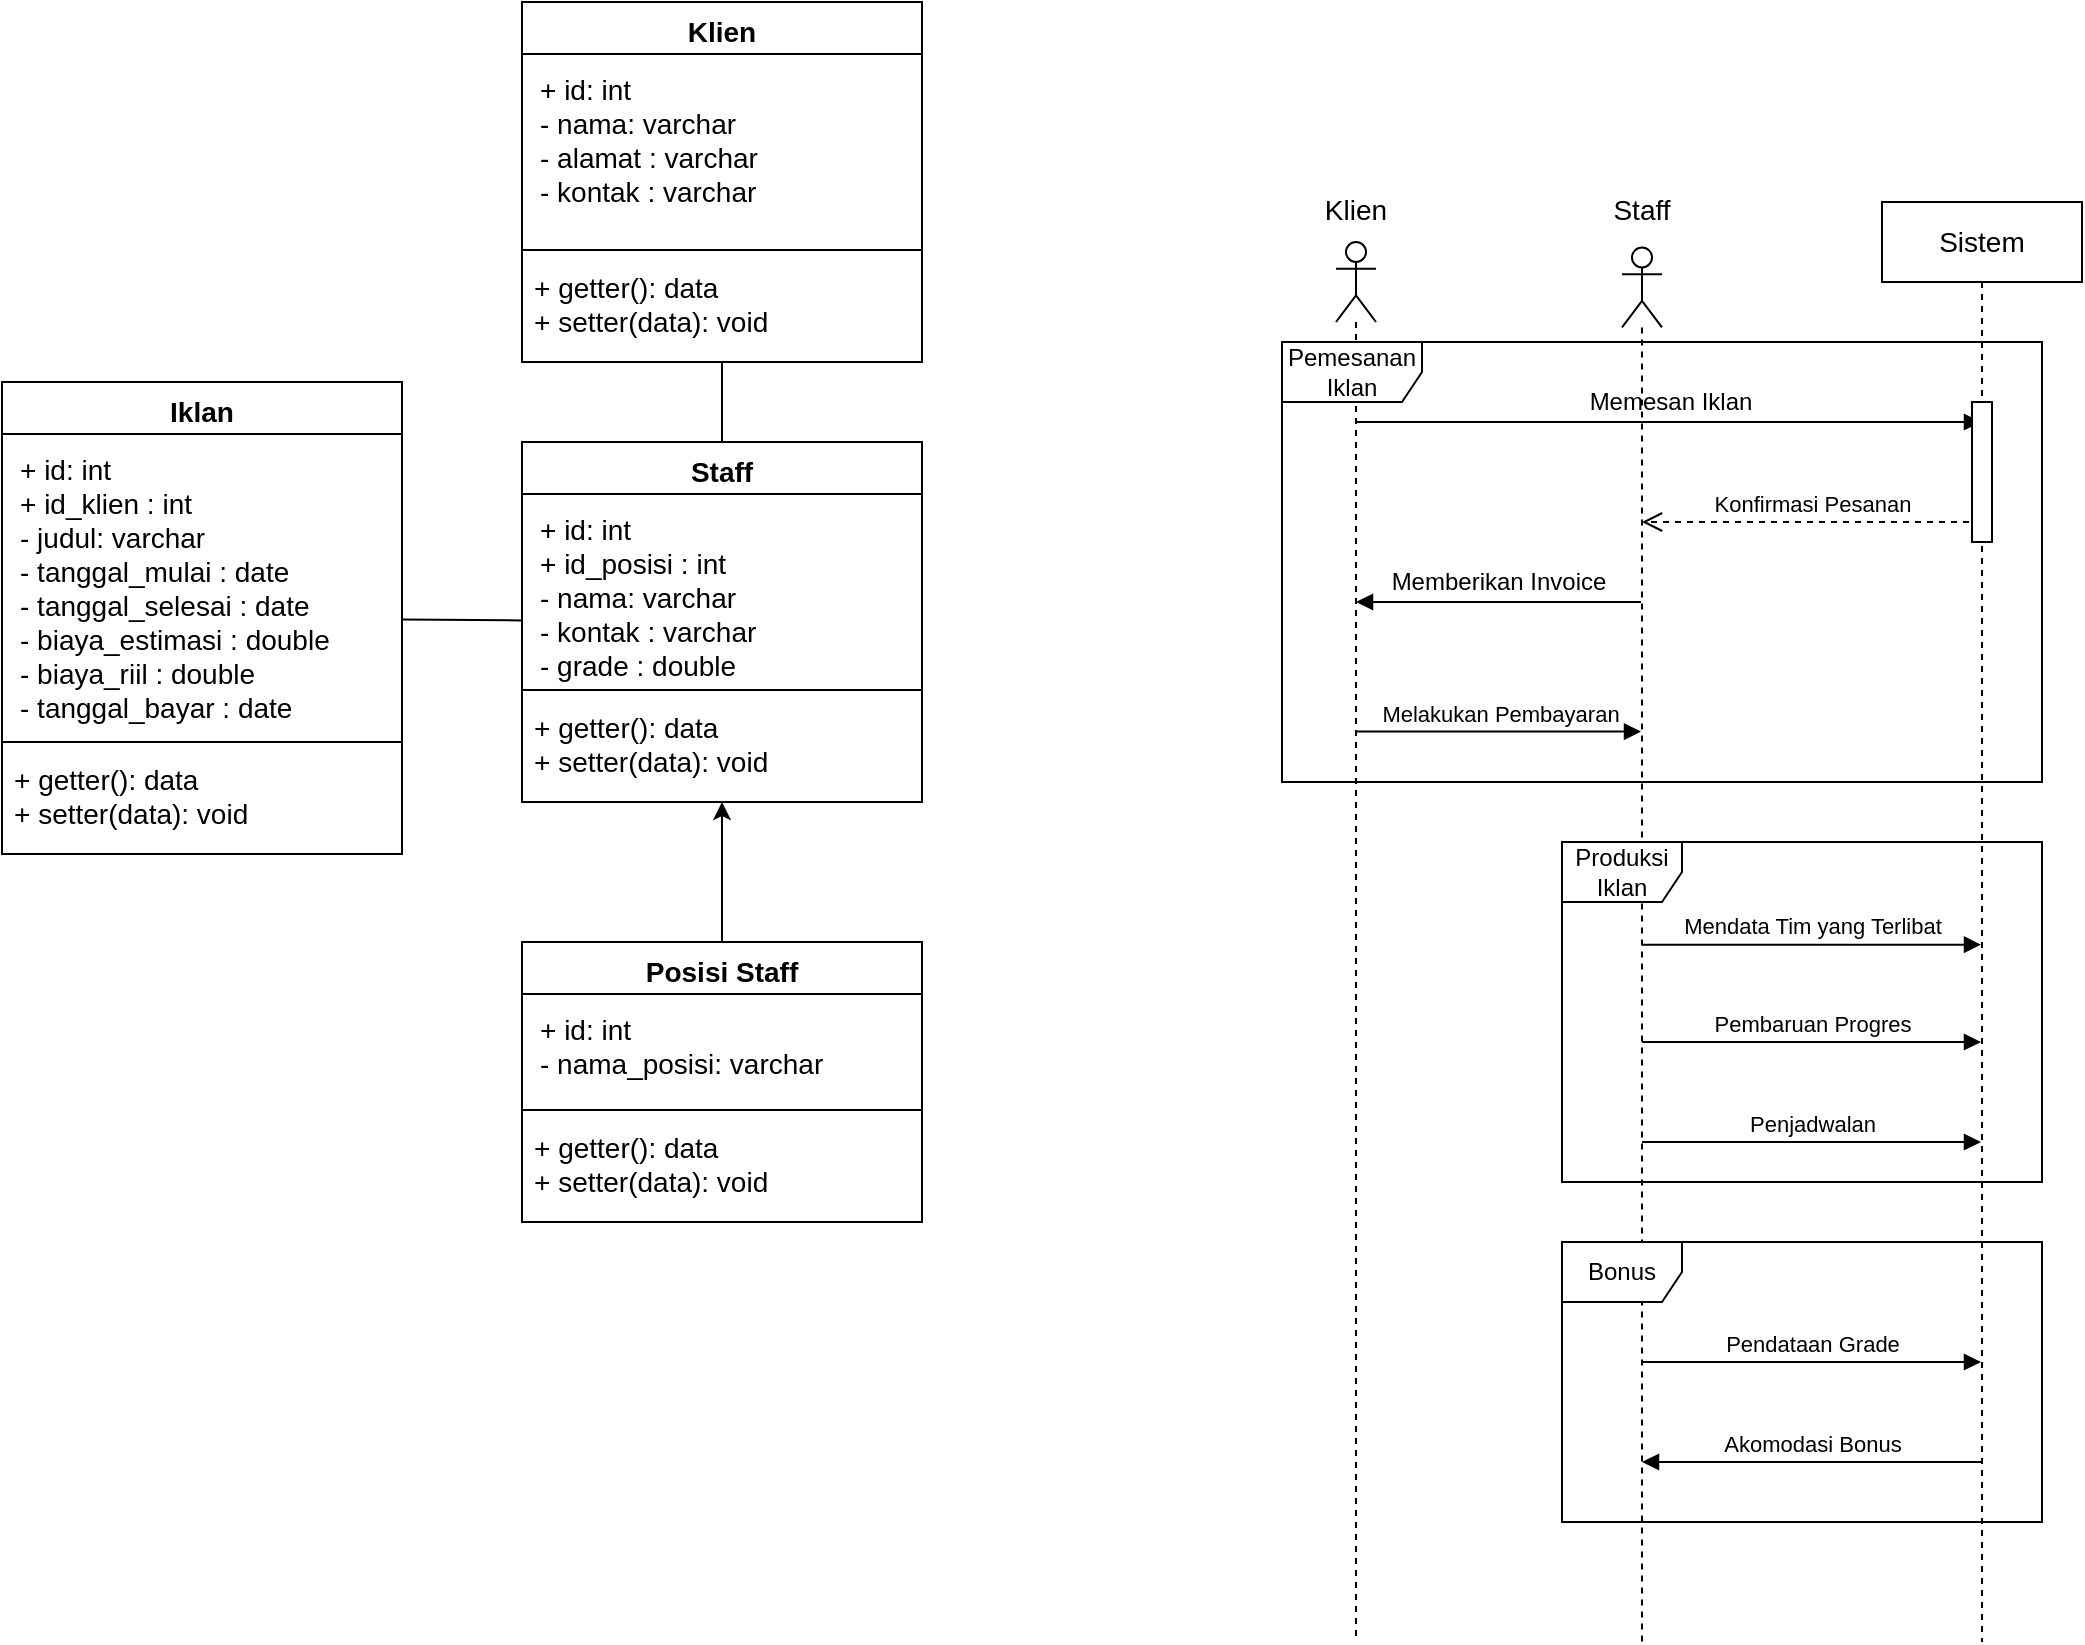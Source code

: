 <mxfile version="17.1.4" type="github">
  <diagram id="C5RBs43oDa-KdzZeNtuy" name="Page-1">
    <mxGraphModel dx="800" dy="432" grid="1" gridSize="10" guides="1" tooltips="1" connect="1" arrows="1" fold="1" page="1" pageScale="1" pageWidth="827" pageHeight="1169" math="0" shadow="0">
      <root>
        <mxCell id="WIyWlLk6GJQsqaUBKTNV-0" />
        <mxCell id="WIyWlLk6GJQsqaUBKTNV-1" parent="WIyWlLk6GJQsqaUBKTNV-0" />
        <mxCell id="s0EepXa069mjVDkJH46W-5" value="Klien" style="swimlane;fontStyle=1;align=center;verticalAlign=top;childLayout=stackLayout;horizontal=1;startSize=26;horizontalStack=0;resizeParent=1;resizeParentMax=0;resizeLast=0;collapsible=1;marginBottom=0;fontSize=14;" parent="WIyWlLk6GJQsqaUBKTNV-1" vertex="1">
          <mxGeometry x="380" y="20" width="200" height="180" as="geometry">
            <mxRectangle x="120" y="470" width="100" height="26" as="alternateBounds" />
          </mxGeometry>
        </mxCell>
        <mxCell id="s0EepXa069mjVDkJH46W-6" value="+ id: int&#xa;- nama: varchar&#xa;- alamat : varchar &#xa;- kontak : varchar" style="text;strokeColor=none;fillColor=none;align=left;verticalAlign=top;spacingLeft=4;spacingRight=4;overflow=hidden;rotatable=0;points=[[0,0.5],[1,0.5]];portConstraint=eastwest;fontSize=14;spacing=5;spacingTop=0;spacingBottom=0;" parent="s0EepXa069mjVDkJH46W-5" vertex="1">
          <mxGeometry y="26" width="200" height="94" as="geometry" />
        </mxCell>
        <mxCell id="s0EepXa069mjVDkJH46W-7" value="" style="line;strokeWidth=1;fillColor=none;align=left;verticalAlign=middle;spacingTop=-1;spacingLeft=3;spacingRight=3;rotatable=0;labelPosition=right;points=[];portConstraint=eastwest;" parent="s0EepXa069mjVDkJH46W-5" vertex="1">
          <mxGeometry y="120" width="200" height="8" as="geometry" />
        </mxCell>
        <mxCell id="s0EepXa069mjVDkJH46W-8" value="+ getter(): data&#xa;+ setter(data): void" style="text;strokeColor=none;fillColor=none;align=left;verticalAlign=top;spacingLeft=4;spacingRight=4;overflow=hidden;rotatable=0;points=[[0,0.5],[1,0.5]];portConstraint=eastwest;fontSize=14;fontStyle=0" parent="s0EepXa069mjVDkJH46W-5" vertex="1">
          <mxGeometry y="128" width="200" height="52" as="geometry" />
        </mxCell>
        <mxCell id="s0EepXa069mjVDkJH46W-9" value="Staff" style="swimlane;fontStyle=1;align=center;verticalAlign=top;childLayout=stackLayout;horizontal=1;startSize=26;horizontalStack=0;resizeParent=1;resizeParentMax=0;resizeLast=0;collapsible=1;marginBottom=0;fontSize=14;" parent="WIyWlLk6GJQsqaUBKTNV-1" vertex="1">
          <mxGeometry x="380" y="240" width="200" height="180" as="geometry">
            <mxRectangle x="460" y="340" width="100" height="26" as="alternateBounds" />
          </mxGeometry>
        </mxCell>
        <mxCell id="s0EepXa069mjVDkJH46W-10" value="+ id: int&#xa;+ id_posisi : int &#xa;- nama: varchar&#xa;- kontak : varchar&#xa;- grade : double" style="text;strokeColor=none;fillColor=none;align=left;verticalAlign=top;spacingLeft=4;spacingRight=4;overflow=hidden;rotatable=0;points=[[0,0.5],[1,0.5]];portConstraint=eastwest;fontSize=14;spacing=5;spacingTop=0;spacingBottom=0;" parent="s0EepXa069mjVDkJH46W-9" vertex="1">
          <mxGeometry y="26" width="200" height="94" as="geometry" />
        </mxCell>
        <mxCell id="s0EepXa069mjVDkJH46W-11" value="" style="line;strokeWidth=1;fillColor=none;align=left;verticalAlign=middle;spacingTop=-1;spacingLeft=3;spacingRight=3;rotatable=0;labelPosition=right;points=[];portConstraint=eastwest;" parent="s0EepXa069mjVDkJH46W-9" vertex="1">
          <mxGeometry y="120" width="200" height="8" as="geometry" />
        </mxCell>
        <mxCell id="s0EepXa069mjVDkJH46W-12" value="+ getter(): data&#xa;+ setter(data): void" style="text;strokeColor=none;fillColor=none;align=left;verticalAlign=top;spacingLeft=4;spacingRight=4;overflow=hidden;rotatable=0;points=[[0,0.5],[1,0.5]];portConstraint=eastwest;fontSize=14;fontStyle=0" parent="s0EepXa069mjVDkJH46W-9" vertex="1">
          <mxGeometry y="128" width="200" height="52" as="geometry" />
        </mxCell>
        <mxCell id="s0EepXa069mjVDkJH46W-13" value="Posisi Staff" style="swimlane;fontStyle=1;align=center;verticalAlign=top;childLayout=stackLayout;horizontal=1;startSize=26;horizontalStack=0;resizeParent=1;resizeParentMax=0;resizeLast=0;collapsible=1;marginBottom=0;fontSize=14;" parent="WIyWlLk6GJQsqaUBKTNV-1" vertex="1">
          <mxGeometry x="380" y="490" width="200" height="140" as="geometry">
            <mxRectangle x="440" y="30" width="100" height="26" as="alternateBounds" />
          </mxGeometry>
        </mxCell>
        <mxCell id="s0EepXa069mjVDkJH46W-14" value="+ id: int&#xa;- nama_posisi: varchar" style="text;strokeColor=none;fillColor=none;align=left;verticalAlign=top;spacingLeft=4;spacingRight=4;overflow=hidden;rotatable=0;points=[[0,0.5],[1,0.5]];portConstraint=eastwest;fontSize=14;spacing=5;spacingTop=0;spacingBottom=0;" parent="s0EepXa069mjVDkJH46W-13" vertex="1">
          <mxGeometry y="26" width="200" height="54" as="geometry" />
        </mxCell>
        <mxCell id="s0EepXa069mjVDkJH46W-15" value="" style="line;strokeWidth=1;fillColor=none;align=left;verticalAlign=middle;spacingTop=-1;spacingLeft=3;spacingRight=3;rotatable=0;labelPosition=right;points=[];portConstraint=eastwest;" parent="s0EepXa069mjVDkJH46W-13" vertex="1">
          <mxGeometry y="80" width="200" height="8" as="geometry" />
        </mxCell>
        <mxCell id="s0EepXa069mjVDkJH46W-16" value="+ getter(): data&#xa;+ setter(data): void" style="text;strokeColor=none;fillColor=none;align=left;verticalAlign=top;spacingLeft=4;spacingRight=4;overflow=hidden;rotatable=0;points=[[0,0.5],[1,0.5]];portConstraint=eastwest;fontSize=14;fontStyle=0" parent="s0EepXa069mjVDkJH46W-13" vertex="1">
          <mxGeometry y="88" width="200" height="52" as="geometry" />
        </mxCell>
        <mxCell id="s0EepXa069mjVDkJH46W-18" value="" style="endArrow=classic;html=1;rounded=0;fontSize=14;endFill=1;" parent="WIyWlLk6GJQsqaUBKTNV-1" source="s0EepXa069mjVDkJH46W-13" target="s0EepXa069mjVDkJH46W-9" edge="1">
          <mxGeometry width="50" height="50" relative="1" as="geometry">
            <mxPoint x="570" y="170" as="sourcePoint" />
            <mxPoint x="500" y="290" as="targetPoint" />
          </mxGeometry>
        </mxCell>
        <mxCell id="s0EepXa069mjVDkJH46W-20" value="Iklan" style="swimlane;fontStyle=1;align=center;verticalAlign=top;childLayout=stackLayout;horizontal=1;startSize=26;horizontalStack=0;resizeParent=1;resizeParentMax=0;resizeLast=0;collapsible=1;marginBottom=0;fontSize=14;" parent="WIyWlLk6GJQsqaUBKTNV-1" vertex="1">
          <mxGeometry x="120" y="210" width="200" height="236" as="geometry">
            <mxRectangle x="460" y="340" width="100" height="26" as="alternateBounds" />
          </mxGeometry>
        </mxCell>
        <mxCell id="s0EepXa069mjVDkJH46W-21" value="+ id: int&#xa;+ id_klien : int&#xa;- judul: varchar&#xa;- tanggal_mulai : date &#xa;- tanggal_selesai : date&#xa;- biaya_estimasi : double&#xa;- biaya_riil : double&#xa;- tanggal_bayar : date" style="text;strokeColor=none;fillColor=none;align=left;verticalAlign=top;spacingLeft=4;spacingRight=4;overflow=hidden;rotatable=0;points=[[0,0.5],[1,0.5]];portConstraint=eastwest;fontSize=14;spacing=5;spacingTop=0;spacingBottom=0;" parent="s0EepXa069mjVDkJH46W-20" vertex="1">
          <mxGeometry y="26" width="200" height="150" as="geometry" />
        </mxCell>
        <mxCell id="s0EepXa069mjVDkJH46W-22" value="" style="line;strokeWidth=1;fillColor=none;align=left;verticalAlign=middle;spacingTop=-1;spacingLeft=3;spacingRight=3;rotatable=0;labelPosition=right;points=[];portConstraint=eastwest;" parent="s0EepXa069mjVDkJH46W-20" vertex="1">
          <mxGeometry y="176" width="200" height="8" as="geometry" />
        </mxCell>
        <mxCell id="s0EepXa069mjVDkJH46W-23" value="+ getter(): data&#xa;+ setter(data): void" style="text;strokeColor=none;fillColor=none;align=left;verticalAlign=top;spacingLeft=4;spacingRight=4;overflow=hidden;rotatable=0;points=[[0,0.5],[1,0.5]];portConstraint=eastwest;fontSize=14;fontStyle=0" parent="s0EepXa069mjVDkJH46W-20" vertex="1">
          <mxGeometry y="184" width="200" height="52" as="geometry" />
        </mxCell>
        <mxCell id="s0EepXa069mjVDkJH46W-24" value="" style="endArrow=none;html=1;rounded=0;fontSize=14;endFill=0;" parent="WIyWlLk6GJQsqaUBKTNV-1" source="s0EepXa069mjVDkJH46W-5" target="s0EepXa069mjVDkJH46W-9" edge="1">
          <mxGeometry width="50" height="50" relative="1" as="geometry">
            <mxPoint x="510" y="460" as="sourcePoint" />
            <mxPoint x="560" y="410" as="targetPoint" />
          </mxGeometry>
        </mxCell>
        <mxCell id="s0EepXa069mjVDkJH46W-25" value="" style="endArrow=none;html=1;rounded=0;fontSize=14;endFill=0;" parent="WIyWlLk6GJQsqaUBKTNV-1" source="s0EepXa069mjVDkJH46W-9" target="s0EepXa069mjVDkJH46W-20" edge="1">
          <mxGeometry width="50" height="50" relative="1" as="geometry">
            <mxPoint x="230" y="490" as="sourcePoint" />
            <mxPoint x="230" y="450" as="targetPoint" />
          </mxGeometry>
        </mxCell>
        <mxCell id="s0EepXa069mjVDkJH46W-42" value="Sistem" style="shape=umlLifeline;perimeter=lifelinePerimeter;whiteSpace=wrap;html=1;container=1;collapsible=0;recursiveResize=0;outlineConnect=0;fontSize=14;" parent="WIyWlLk6GJQsqaUBKTNV-1" vertex="1">
          <mxGeometry x="1060" y="120" width="100" height="720" as="geometry" />
        </mxCell>
        <mxCell id="s0EepXa069mjVDkJH46W-46" value="" style="group" parent="WIyWlLk6GJQsqaUBKTNV-1" vertex="1" connectable="0">
          <mxGeometry x="767" y="70" width="60" height="770" as="geometry" />
        </mxCell>
        <mxCell id="s0EepXa069mjVDkJH46W-47" value="" style="shape=umlLifeline;participant=umlActor;perimeter=lifelinePerimeter;whiteSpace=wrap;html=1;container=1;collapsible=0;recursiveResize=0;verticalAlign=top;spacingTop=36;outlineConnect=0;fontSize=14;" parent="s0EepXa069mjVDkJH46W-46" vertex="1">
          <mxGeometry x="20" y="70.0" width="20" height="700.0" as="geometry" />
        </mxCell>
        <mxCell id="s0EepXa069mjVDkJH46W-48" value="Klien" style="text;html=1;strokeColor=none;fillColor=none;align=center;verticalAlign=middle;whiteSpace=wrap;rounded=0;fontSize=14;" parent="s0EepXa069mjVDkJH46W-46" vertex="1">
          <mxGeometry y="38.568" width="60" height="31.429" as="geometry" />
        </mxCell>
        <mxCell id="s0EepXa069mjVDkJH46W-50" value="&lt;font style=&quot;font-size: 12px&quot;&gt;Memesan Iklan&lt;/font&gt;" style="html=1;verticalAlign=bottom;endArrow=block;rounded=0;fontSize=14;" parent="WIyWlLk6GJQsqaUBKTNV-1" source="s0EepXa069mjVDkJH46W-47" target="s0EepXa069mjVDkJH46W-42" edge="1">
          <mxGeometry width="80" relative="1" as="geometry">
            <mxPoint x="880" y="240" as="sourcePoint" />
            <mxPoint x="970" y="310" as="targetPoint" />
            <Array as="points">
              <mxPoint x="920" y="230" />
            </Array>
          </mxGeometry>
        </mxCell>
        <mxCell id="J4m0VOcSCrxDQ79PVX21-14" value="Konfirmasi Pesanan" style="html=1;verticalAlign=bottom;endArrow=open;dashed=1;endSize=8;rounded=0;" edge="1" parent="WIyWlLk6GJQsqaUBKTNV-1" source="s0EepXa069mjVDkJH46W-42" target="s0EepXa069mjVDkJH46W-43">
          <mxGeometry relative="1" as="geometry">
            <mxPoint x="1080" y="340" as="sourcePoint" />
            <mxPoint x="950" y="310" as="targetPoint" />
            <Array as="points">
              <mxPoint x="1020" y="280" />
            </Array>
          </mxGeometry>
        </mxCell>
        <mxCell id="J4m0VOcSCrxDQ79PVX21-20" value="Pemesanan Iklan" style="shape=umlFrame;whiteSpace=wrap;html=1;width=70;height=30;" vertex="1" parent="WIyWlLk6GJQsqaUBKTNV-1">
          <mxGeometry x="760" y="190" width="380" height="220" as="geometry" />
        </mxCell>
        <mxCell id="s0EepXa069mjVDkJH46W-43" value="" style="shape=umlLifeline;participant=umlActor;perimeter=lifelinePerimeter;whiteSpace=wrap;html=1;container=1;collapsible=0;recursiveResize=0;verticalAlign=top;spacingTop=36;outlineConnect=0;fontSize=14;" parent="WIyWlLk6GJQsqaUBKTNV-1" vertex="1">
          <mxGeometry x="930" y="142.73" width="20" height="697.27" as="geometry" />
        </mxCell>
        <mxCell id="s0EepXa069mjVDkJH46W-44" value="Staff" style="text;html=1;strokeColor=none;fillColor=none;align=center;verticalAlign=middle;whiteSpace=wrap;rounded=0;fontSize=14;" parent="WIyWlLk6GJQsqaUBKTNV-1" vertex="1">
          <mxGeometry x="910" y="110.918" width="60" height="25.918" as="geometry" />
        </mxCell>
        <mxCell id="J4m0VOcSCrxDQ79PVX21-40" value="" style="group" vertex="1" connectable="0" parent="WIyWlLk6GJQsqaUBKTNV-1">
          <mxGeometry x="860" y="320" width="10" height="64.796" as="geometry" />
        </mxCell>
        <mxCell id="s0EepXa069mjVDkJH46W-54" value="&lt;font style=&quot;font-size: 12px&quot;&gt;Memberikan Invoice&lt;/font&gt;" style="html=1;verticalAlign=bottom;endArrow=block;rounded=0;fontSize=14;" parent="J4m0VOcSCrxDQ79PVX21-40" source="s0EepXa069mjVDkJH46W-43" target="s0EepXa069mjVDkJH46W-47" edge="1">
          <mxGeometry width="80" relative="1" as="geometry">
            <mxPoint x="-62.9" y="-194.388" as="sourcePoint" />
            <mxPoint x="79.5" y="-194.388" as="targetPoint" />
            <Array as="points">
              <mxPoint />
            </Array>
          </mxGeometry>
        </mxCell>
        <mxCell id="J4m0VOcSCrxDQ79PVX21-17" value="Melakukan Pembayaran" style="html=1;verticalAlign=bottom;endArrow=block;rounded=0;" edge="1" parent="J4m0VOcSCrxDQ79PVX21-40" source="s0EepXa069mjVDkJH46W-47" target="s0EepXa069mjVDkJH46W-43">
          <mxGeometry width="80" relative="1" as="geometry">
            <mxPoint x="-33" y="77.755" as="sourcePoint" />
            <mxPoint x="47" y="77.755" as="targetPoint" />
            <Array as="points">
              <mxPoint x="10" y="64.796" />
            </Array>
          </mxGeometry>
        </mxCell>
        <mxCell id="J4m0VOcSCrxDQ79PVX21-41" value="" style="html=1;points=[];perimeter=orthogonalPerimeter;" vertex="1" parent="WIyWlLk6GJQsqaUBKTNV-1">
          <mxGeometry x="1105" y="220" width="10" height="70" as="geometry" />
        </mxCell>
        <mxCell id="J4m0VOcSCrxDQ79PVX21-42" value="Mendata Tim yang Terlibat" style="html=1;verticalAlign=bottom;endArrow=block;rounded=0;" edge="1" parent="WIyWlLk6GJQsqaUBKTNV-1" source="s0EepXa069mjVDkJH46W-43" target="s0EepXa069mjVDkJH46W-42">
          <mxGeometry width="80" relative="1" as="geometry">
            <mxPoint x="920" y="400" as="sourcePoint" />
            <mxPoint x="1000" y="400" as="targetPoint" />
          </mxGeometry>
        </mxCell>
        <mxCell id="J4m0VOcSCrxDQ79PVX21-44" value="Pembaruan Progres" style="html=1;verticalAlign=bottom;endArrow=block;rounded=0;" edge="1" parent="WIyWlLk6GJQsqaUBKTNV-1" source="s0EepXa069mjVDkJH46W-43" target="s0EepXa069mjVDkJH46W-42">
          <mxGeometry width="80" relative="1" as="geometry">
            <mxPoint x="940" y="640" as="sourcePoint" />
            <mxPoint x="1105" y="640" as="targetPoint" />
            <Array as="points">
              <mxPoint x="1016" y="540" />
            </Array>
          </mxGeometry>
        </mxCell>
        <mxCell id="J4m0VOcSCrxDQ79PVX21-45" value="Penjadwalan" style="html=1;verticalAlign=bottom;endArrow=block;rounded=0;" edge="1" parent="WIyWlLk6GJQsqaUBKTNV-1" source="s0EepXa069mjVDkJH46W-43" target="s0EepXa069mjVDkJH46W-42">
          <mxGeometry width="80" relative="1" as="geometry">
            <mxPoint x="945.429" y="590" as="sourcePoint" />
            <mxPoint x="1115" y="590" as="targetPoint" />
            <Array as="points">
              <mxPoint x="1021.5" y="590" />
            </Array>
          </mxGeometry>
        </mxCell>
        <mxCell id="J4m0VOcSCrxDQ79PVX21-49" value="Produksi Iklan" style="shape=umlFrame;whiteSpace=wrap;html=1;" vertex="1" parent="WIyWlLk6GJQsqaUBKTNV-1">
          <mxGeometry x="900" y="440" width="240" height="170" as="geometry" />
        </mxCell>
        <mxCell id="J4m0VOcSCrxDQ79PVX21-51" value="" style="group" vertex="1" connectable="0" parent="WIyWlLk6GJQsqaUBKTNV-1">
          <mxGeometry x="1020" y="700" width="20" height="50" as="geometry" />
        </mxCell>
        <mxCell id="J4m0VOcSCrxDQ79PVX21-53" value="" style="group" vertex="1" connectable="0" parent="J4m0VOcSCrxDQ79PVX21-51">
          <mxGeometry width="20" height="50" as="geometry" />
        </mxCell>
        <mxCell id="J4m0VOcSCrxDQ79PVX21-47" value="Pendataan Grade" style="html=1;verticalAlign=bottom;endArrow=block;rounded=0;" edge="1" parent="J4m0VOcSCrxDQ79PVX21-53" source="s0EepXa069mjVDkJH46W-43" target="s0EepXa069mjVDkJH46W-42">
          <mxGeometry width="80" relative="1" as="geometry">
            <mxPoint x="-70.071" y="-70" as="sourcePoint" />
            <mxPoint x="99.5" y="-70" as="targetPoint" />
            <Array as="points">
              <mxPoint />
            </Array>
          </mxGeometry>
        </mxCell>
        <mxCell id="J4m0VOcSCrxDQ79PVX21-48" value="Akomodasi Bonus" style="html=1;verticalAlign=bottom;endArrow=block;rounded=0;" edge="1" parent="J4m0VOcSCrxDQ79PVX21-53" source="s0EepXa069mjVDkJH46W-42" target="s0EepXa069mjVDkJH46W-43">
          <mxGeometry width="80" relative="1" as="geometry">
            <mxPoint x="-70.071" y="10" as="sourcePoint" />
            <mxPoint x="99.5" y="10" as="targetPoint" />
            <Array as="points">
              <mxPoint y="50" />
            </Array>
          </mxGeometry>
        </mxCell>
        <mxCell id="J4m0VOcSCrxDQ79PVX21-54" value="Bonus" style="shape=umlFrame;whiteSpace=wrap;html=1;" vertex="1" parent="WIyWlLk6GJQsqaUBKTNV-1">
          <mxGeometry x="900" y="640" width="240" height="140" as="geometry" />
        </mxCell>
      </root>
    </mxGraphModel>
  </diagram>
</mxfile>
